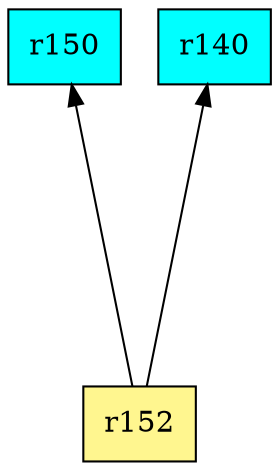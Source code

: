 digraph G {
rankdir=BT;ranksep="2.0";
"r152" [shape=record,fillcolor=khaki1,style=filled,label="{r152}"];
"r150" [shape=record,fillcolor=cyan,style=filled,label="{r150}"];
"r140" [shape=record,fillcolor=cyan,style=filled,label="{r140}"];
"r152" -> "r150"
"r152" -> "r140"
}